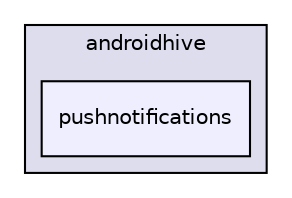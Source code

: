 digraph "Andriod/MapsDemo/gen/com/androidhive/pushnotifications" {
  compound=true
  node [ fontsize="10", fontname="Helvetica"];
  edge [ labelfontsize="10", labelfontname="Helvetica"];
  subgraph clusterdir_9bbf05984e0e62001e8b0def2443abfc {
    graph [ bgcolor="#ddddee", pencolor="black", label="androidhive" fontname="Helvetica", fontsize="10", URL="dir_9bbf05984e0e62001e8b0def2443abfc.html"]
  dir_060a56a3e680551ccc7cd1f7bb7fc8d5 [shape=box, label="pushnotifications", style="filled", fillcolor="#eeeeff", pencolor="black", URL="dir_060a56a3e680551ccc7cd1f7bb7fc8d5.html"];
  }
}
